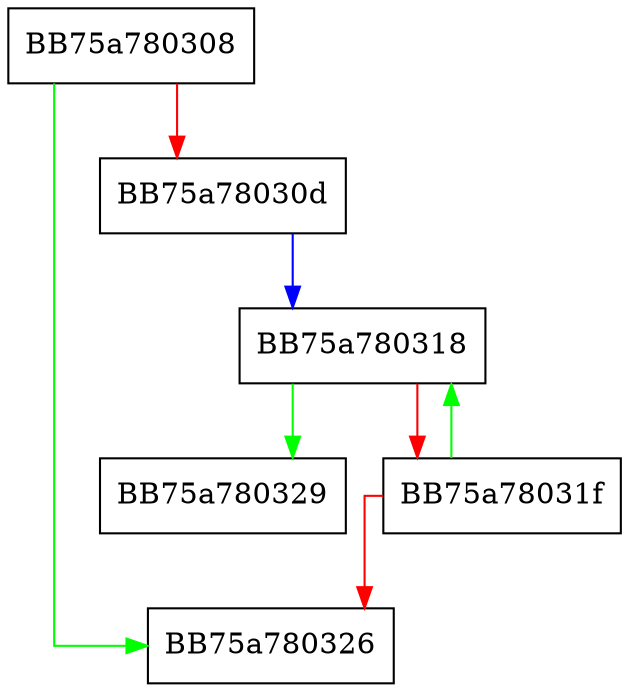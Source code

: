 digraph __std_type_info_compare {
  node [shape="box"];
  graph [splines=ortho];
  BB75a780308 -> BB75a780326 [color="green"];
  BB75a780308 -> BB75a78030d [color="red"];
  BB75a78030d -> BB75a780318 [color="blue"];
  BB75a780318 -> BB75a780329 [color="green"];
  BB75a780318 -> BB75a78031f [color="red"];
  BB75a78031f -> BB75a780318 [color="green"];
  BB75a78031f -> BB75a780326 [color="red"];
}